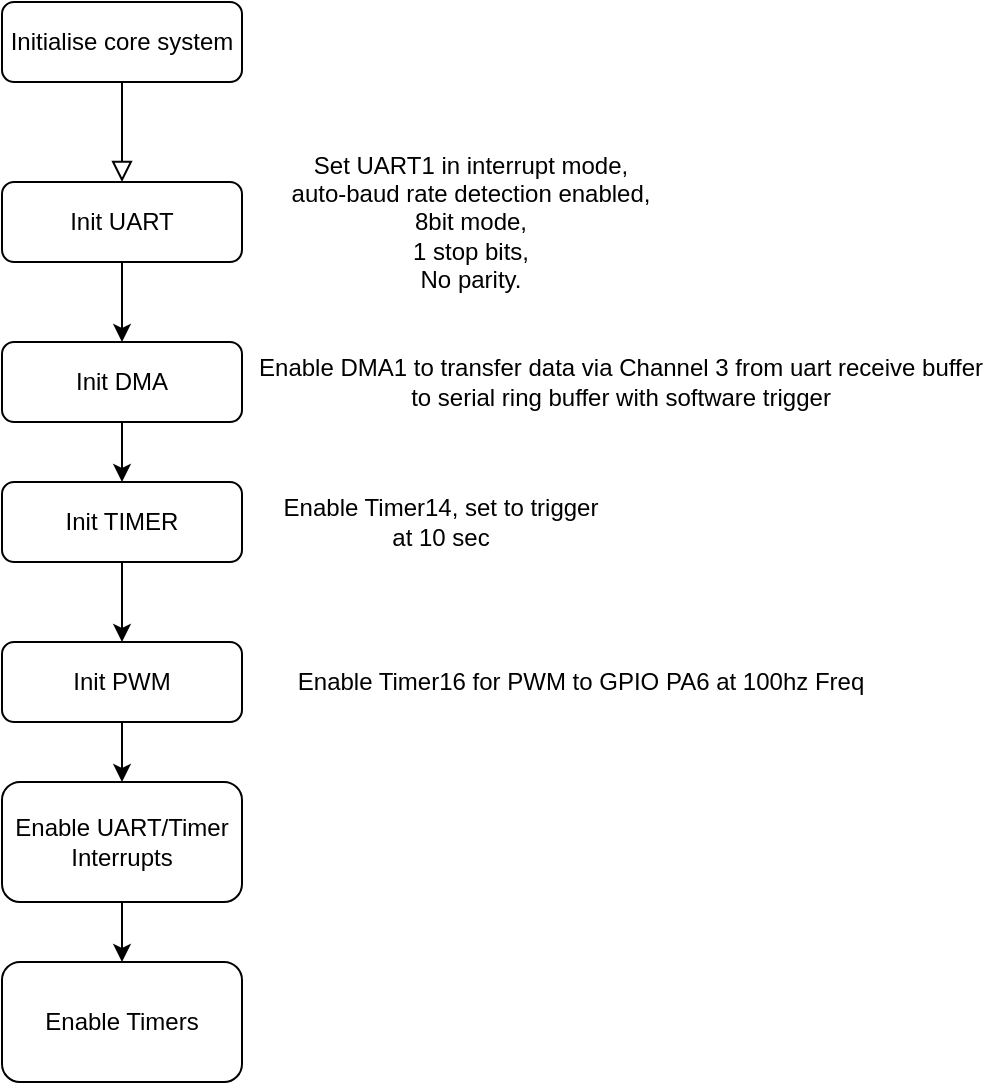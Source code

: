 <mxfile version="14.5.3" type="device" pages="6"><diagram id="C5RBs43oDa-KdzZeNtuy" name="Init"><mxGraphModel dx="782" dy="437" grid="1" gridSize="10" guides="1" tooltips="1" connect="1" arrows="1" fold="1" page="1" pageScale="1" pageWidth="827" pageHeight="1169" math="0" shadow="0"><root><mxCell id="WIyWlLk6GJQsqaUBKTNV-0"/><mxCell id="WIyWlLk6GJQsqaUBKTNV-1" parent="WIyWlLk6GJQsqaUBKTNV-0"/><mxCell id="WIyWlLk6GJQsqaUBKTNV-2" value="" style="rounded=0;html=1;jettySize=auto;orthogonalLoop=1;fontSize=11;endArrow=block;endFill=0;endSize=8;strokeWidth=1;shadow=0;labelBackgroundColor=none;edgeStyle=orthogonalEdgeStyle;" parent="WIyWlLk6GJQsqaUBKTNV-1" source="WIyWlLk6GJQsqaUBKTNV-3" edge="1"><mxGeometry relative="1" as="geometry"><mxPoint x="220" y="170" as="targetPoint"/></mxGeometry></mxCell><mxCell id="WIyWlLk6GJQsqaUBKTNV-3" value="Initialise core system" style="rounded=1;whiteSpace=wrap;html=1;fontSize=12;glass=0;strokeWidth=1;shadow=0;" parent="WIyWlLk6GJQsqaUBKTNV-1" vertex="1"><mxGeometry x="160" y="80" width="120" height="40" as="geometry"/></mxCell><mxCell id="fNFxK3prlRvdz3gn4YZW-1" value="" style="edgeStyle=orthogonalEdgeStyle;rounded=0;orthogonalLoop=1;jettySize=auto;html=1;" parent="WIyWlLk6GJQsqaUBKTNV-1" source="WIyWlLk6GJQsqaUBKTNV-7" target="WIyWlLk6GJQsqaUBKTNV-12" edge="1"><mxGeometry relative="1" as="geometry"/></mxCell><mxCell id="WIyWlLk6GJQsqaUBKTNV-7" value="Init UART" style="rounded=1;whiteSpace=wrap;html=1;fontSize=12;glass=0;strokeWidth=1;shadow=0;" parent="WIyWlLk6GJQsqaUBKTNV-1" vertex="1"><mxGeometry x="160" y="170" width="120" height="40" as="geometry"/></mxCell><mxCell id="fNFxK3prlRvdz3gn4YZW-9" value="" style="edgeStyle=orthogonalEdgeStyle;rounded=0;orthogonalLoop=1;jettySize=auto;html=1;" parent="WIyWlLk6GJQsqaUBKTNV-1" source="WIyWlLk6GJQsqaUBKTNV-11" target="fNFxK3prlRvdz3gn4YZW-8" edge="1"><mxGeometry relative="1" as="geometry"/></mxCell><mxCell id="WIyWlLk6GJQsqaUBKTNV-11" value="Init PWM" style="rounded=1;whiteSpace=wrap;html=1;fontSize=12;glass=0;strokeWidth=1;shadow=0;" parent="WIyWlLk6GJQsqaUBKTNV-1" vertex="1"><mxGeometry x="160" y="400" width="120" height="40" as="geometry"/></mxCell><mxCell id="fNFxK3prlRvdz3gn4YZW-4" value="" style="edgeStyle=orthogonalEdgeStyle;rounded=0;orthogonalLoop=1;jettySize=auto;html=1;" parent="WIyWlLk6GJQsqaUBKTNV-1" source="WIyWlLk6GJQsqaUBKTNV-12" target="fNFxK3prlRvdz3gn4YZW-3" edge="1"><mxGeometry relative="1" as="geometry"/></mxCell><mxCell id="WIyWlLk6GJQsqaUBKTNV-12" value="Init DMA" style="rounded=1;whiteSpace=wrap;html=1;fontSize=12;glass=0;strokeWidth=1;shadow=0;" parent="WIyWlLk6GJQsqaUBKTNV-1" vertex="1"><mxGeometry x="160" y="250" width="120" height="40" as="geometry"/></mxCell><mxCell id="fNFxK3prlRvdz3gn4YZW-0" value="Set UART1 in interrupt mode, &lt;br&gt;auto-baud rate detection enabled,&lt;br&gt;8bit mode,&lt;br&gt;1 stop bits,&lt;br&gt;No parity." style="text;html=1;align=center;verticalAlign=middle;resizable=0;points=[];autosize=1;" parent="WIyWlLk6GJQsqaUBKTNV-1" vertex="1"><mxGeometry x="299" y="150" width="190" height="80" as="geometry"/></mxCell><mxCell id="fNFxK3prlRvdz3gn4YZW-2" value="Enable DMA1 to transfer data via Channel 3 from uart receive buffer&lt;br&gt;to serial ring buffer with software trigger" style="text;html=1;align=center;verticalAlign=middle;resizable=0;points=[];autosize=1;" parent="WIyWlLk6GJQsqaUBKTNV-1" vertex="1"><mxGeometry x="279" y="255" width="380" height="30" as="geometry"/></mxCell><mxCell id="fNFxK3prlRvdz3gn4YZW-6" value="" style="edgeStyle=orthogonalEdgeStyle;rounded=0;orthogonalLoop=1;jettySize=auto;html=1;" parent="WIyWlLk6GJQsqaUBKTNV-1" source="fNFxK3prlRvdz3gn4YZW-3" target="WIyWlLk6GJQsqaUBKTNV-11" edge="1"><mxGeometry relative="1" as="geometry"/></mxCell><mxCell id="fNFxK3prlRvdz3gn4YZW-3" value="Init TIMER" style="rounded=1;whiteSpace=wrap;html=1;fontSize=12;glass=0;strokeWidth=1;shadow=0;" parent="WIyWlLk6GJQsqaUBKTNV-1" vertex="1"><mxGeometry x="160" y="320" width="120" height="40" as="geometry"/></mxCell><mxCell id="fNFxK3prlRvdz3gn4YZW-5" value="Enable Timer14, set to trigger &lt;br&gt;at 10 sec" style="text;html=1;align=center;verticalAlign=middle;resizable=0;points=[];autosize=1;" parent="WIyWlLk6GJQsqaUBKTNV-1" vertex="1"><mxGeometry x="294" y="325" width="170" height="30" as="geometry"/></mxCell><mxCell id="fNFxK3prlRvdz3gn4YZW-7" value="Enable Timer16 for PWM to GPIO PA6 at 100hz Freq" style="text;html=1;align=center;verticalAlign=middle;resizable=0;points=[];autosize=1;" parent="WIyWlLk6GJQsqaUBKTNV-1" vertex="1"><mxGeometry x="299" y="410" width="300" height="20" as="geometry"/></mxCell><mxCell id="0LhBLO6fS6d11tV4kmb4-1" value="" style="edgeStyle=orthogonalEdgeStyle;rounded=0;orthogonalLoop=1;jettySize=auto;html=1;" parent="WIyWlLk6GJQsqaUBKTNV-1" source="fNFxK3prlRvdz3gn4YZW-8" target="0LhBLO6fS6d11tV4kmb4-0" edge="1"><mxGeometry relative="1" as="geometry"/></mxCell><mxCell id="fNFxK3prlRvdz3gn4YZW-8" value="Enable UART/Timer Interrupts" style="whiteSpace=wrap;html=1;rounded=1;shadow=0;strokeWidth=1;glass=0;" parent="WIyWlLk6GJQsqaUBKTNV-1" vertex="1"><mxGeometry x="160" y="470" width="120" height="60" as="geometry"/></mxCell><mxCell id="0LhBLO6fS6d11tV4kmb4-0" value="Enable Timers" style="whiteSpace=wrap;html=1;rounded=1;shadow=0;strokeWidth=1;glass=0;" parent="WIyWlLk6GJQsqaUBKTNV-1" vertex="1"><mxGeometry x="160" y="560" width="120" height="60" as="geometry"/></mxCell></root></mxGraphModel></diagram><diagram id="NV0AXyTH2c6atrR2HW_r" name="Main Loop"><mxGraphModel dx="782" dy="437" grid="1" gridSize="10" guides="1" tooltips="1" connect="1" arrows="1" fold="1" page="1" pageScale="1" pageWidth="850" pageHeight="1100" math="0" shadow="0"><root><mxCell id="OW6c3vYPkjtHU0r8Vubb-0"/><mxCell id="OW6c3vYPkjtHU0r8Vubb-1" parent="OW6c3vYPkjtHU0r8Vubb-0"/><mxCell id="i8jqcb4h9BeHrwFSFc7t-2" value="" style="edgeStyle=orthogonalEdgeStyle;rounded=0;orthogonalLoop=1;jettySize=auto;html=1;" parent="OW6c3vYPkjtHU0r8Vubb-1" source="i8jqcb4h9BeHrwFSFc7t-0" edge="1"><mxGeometry relative="1" as="geometry"><mxPoint x="390" y="200" as="targetPoint"/></mxGeometry></mxCell><mxCell id="i8jqcb4h9BeHrwFSFc7t-0" value="Main Loop" style="rounded=1;whiteSpace=wrap;html=1;fontSize=12;glass=0;strokeWidth=1;shadow=0;" parent="OW6c3vYPkjtHU0r8Vubb-1" vertex="1"><mxGeometry x="330" y="80" width="120" height="40" as="geometry"/></mxCell><mxCell id="i8jqcb4h9BeHrwFSFc7t-3" value="My ring buffer has 3 defining variables:&lt;br&gt;num_pending - No. of units of Data still to be processed&lt;br&gt;write_index - Where new data will be added to buffer&lt;br&gt;read_index - Where data will be taken from for operations" style="text;html=1;align=center;verticalAlign=middle;resizable=0;points=[];autosize=1;" parent="OW6c3vYPkjtHU0r8Vubb-1" vertex="1"><mxGeometry x="460" y="10" width="320" height="60" as="geometry"/></mxCell><mxCell id="i8jqcb4h9BeHrwFSFc7t-9" value="No" style="edgeStyle=orthogonalEdgeStyle;rounded=0;orthogonalLoop=1;jettySize=auto;html=1;" parent="OW6c3vYPkjtHU0r8Vubb-1" source="i8jqcb4h9BeHrwFSFc7t-4" edge="1"><mxGeometry x="-0.6" relative="1" as="geometry"><mxPoint x="390" y="350" as="targetPoint"/><mxPoint as="offset"/></mxGeometry></mxCell><mxCell id="i8jqcb4h9BeHrwFSFc7t-4" value="num_pending == 0?" style="rhombus;whiteSpace=wrap;html=1;" parent="OW6c3vYPkjtHU0r8Vubb-1" vertex="1"><mxGeometry x="330" y="155" width="120" height="100" as="geometry"/></mxCell><mxCell id="i8jqcb4h9BeHrwFSFc7t-5" value="Yes" style="edgeStyle=orthogonalEdgeStyle;rounded=0;orthogonalLoop=1;jettySize=auto;html=1;exitX=1;exitY=0.5;exitDx=0;exitDy=0;entryX=0.5;entryY=0;entryDx=0;entryDy=0;" parent="OW6c3vYPkjtHU0r8Vubb-1" source="i8jqcb4h9BeHrwFSFc7t-4" target="i8jqcb4h9BeHrwFSFc7t-4" edge="1"><mxGeometry x="-0.565" relative="1" as="geometry"><mxPoint x="400" y="130" as="sourcePoint"/><mxPoint x="400" y="210" as="targetPoint"/><Array as="points"><mxPoint x="470" y="205"/><mxPoint x="470" y="130"/><mxPoint x="390" y="130"/></Array><mxPoint as="offset"/></mxGeometry></mxCell><mxCell id="5C7aSwYxDwhFgV674oqc-23" value="No" style="edgeStyle=orthogonalEdgeStyle;rounded=0;orthogonalLoop=1;jettySize=auto;html=1;entryX=0.5;entryY=0;entryDx=0;entryDy=0;" parent="OW6c3vYPkjtHU0r8Vubb-1" source="i8jqcb4h9BeHrwFSFc7t-11" target="5C7aSwYxDwhFgV674oqc-35" edge="1"><mxGeometry relative="1" as="geometry"><mxPoint x="610" y="400" as="targetPoint"/></mxGeometry></mxCell><mxCell id="5C7aSwYxDwhFgV674oqc-30" value="yes" style="edgeStyle=orthogonalEdgeStyle;rounded=0;orthogonalLoop=1;jettySize=auto;html=1;" parent="OW6c3vYPkjtHU0r8Vubb-1" source="i8jqcb4h9BeHrwFSFc7t-11" target="5C7aSwYxDwhFgV674oqc-29" edge="1"><mxGeometry relative="1" as="geometry"/></mxCell><mxCell id="i8jqcb4h9BeHrwFSFc7t-11" value="Timers enabled?" style="rhombus;whiteSpace=wrap;html=1;" parent="OW6c3vYPkjtHU0r8Vubb-1" vertex="1"><mxGeometry x="330" y="290" width="120" height="100" as="geometry"/></mxCell><mxCell id="5C7aSwYxDwhFgV674oqc-41" value="" style="edgeStyle=orthogonalEdgeStyle;rounded=0;orthogonalLoop=1;jettySize=auto;html=1;" parent="OW6c3vYPkjtHU0r8Vubb-1" source="i8jqcb4h9BeHrwFSFc7t-14" target="5C7aSwYxDwhFgV674oqc-40" edge="1"><mxGeometry relative="1" as="geometry"/></mxCell><mxCell id="i8jqcb4h9BeHrwFSFc7t-14" value="update buffer indexes" style="rounded=1;whiteSpace=wrap;html=1;fontSize=12;glass=0;strokeWidth=1;shadow=0;" parent="OW6c3vYPkjtHU0r8Vubb-1" vertex="1"><mxGeometry x="330" y="560" width="120" height="50" as="geometry"/></mxCell><mxCell id="i8jqcb4h9BeHrwFSFc7t-19" value="" style="edgeStyle=orthogonalEdgeStyle;rounded=0;orthogonalLoop=1;jettySize=auto;html=1;" parent="OW6c3vYPkjtHU0r8Vubb-1" source="i8jqcb4h9BeHrwFSFc7t-16" target="i8jqcb4h9BeHrwFSFc7t-18" edge="1"><mxGeometry relative="1" as="geometry"/></mxCell><mxCell id="i8jqcb4h9BeHrwFSFc7t-16" value="Read buffer slot for instruction, check for multiples of 4 and 7" style="rounded=1;whiteSpace=wrap;html=1;fontSize=12;glass=0;strokeWidth=1;shadow=0;" parent="OW6c3vYPkjtHU0r8Vubb-1" vertex="1"><mxGeometry x="330" y="770" width="120" height="50" as="geometry"/></mxCell><mxCell id="ux0tK_L47NXtyx1Olcjk-3" value="" style="edgeStyle=orthogonalEdgeStyle;rounded=0;orthogonalLoop=1;jettySize=auto;html=1;entryX=0.5;entryY=0;entryDx=0;entryDy=0;" parent="OW6c3vYPkjtHU0r8Vubb-1" source="i8jqcb4h9BeHrwFSFc7t-18" target="5KX5aZBlRHsEQAm0Lp49-0" edge="1"><mxGeometry relative="1" as="geometry"><mxPoint x="390" y="1020.0" as="targetPoint"/></mxGeometry></mxCell><mxCell id="i8jqcb4h9BeHrwFSFc7t-18" value="Prepare response msg, encode crc and transmit" style="rounded=1;whiteSpace=wrap;html=1;fontSize=12;glass=0;strokeWidth=1;shadow=0;" parent="OW6c3vYPkjtHU0r8Vubb-1" vertex="1"><mxGeometry x="330" y="860" width="120" height="50" as="geometry"/></mxCell><mxCell id="i8jqcb4h9BeHrwFSFc7t-23" value="" style="edgeStyle=orthogonalEdgeStyle;rounded=0;orthogonalLoop=1;jettySize=auto;html=1;entryX=0.5;entryY=0;entryDx=0;entryDy=0;" parent="OW6c3vYPkjtHU0r8Vubb-1" source="i8jqcb4h9BeHrwFSFc7t-20" target="3ISVhR9QRTK5-gs7HTj9-0" edge="1"><mxGeometry relative="1" as="geometry"/></mxCell><mxCell id="i8jqcb4h9BeHrwFSFc7t-20" value="Timer interrupt occurred at 10 sec" style="rounded=1;whiteSpace=wrap;html=1;fontSize=12;glass=0;strokeWidth=1;shadow=0;" parent="OW6c3vYPkjtHU0r8Vubb-1" vertex="1"><mxGeometry x="30" y="100" width="120" height="50" as="geometry"/></mxCell><mxCell id="3ISVhR9QRTK5-gs7HTj9-1" value="" style="edgeStyle=orthogonalEdgeStyle;rounded=0;orthogonalLoop=1;jettySize=auto;html=1;entryX=0.5;entryY=0;entryDx=0;entryDy=0;" parent="OW6c3vYPkjtHU0r8Vubb-1" source="3ISVhR9QRTK5-gs7HTj9-0" target="ux0tK_L47NXtyx1Olcjk-0" edge="1"><mxGeometry relative="1" as="geometry"><mxPoint x="90" y="300" as="targetPoint"/></mxGeometry></mxCell><mxCell id="3ISVhR9QRTK5-gs7HTj9-0" value="TIMER Capture Complete Callback" style="rounded=1;whiteSpace=wrap;html=1;fontSize=12;glass=0;strokeWidth=1;shadow=0;" parent="OW6c3vYPkjtHU0r8Vubb-1" vertex="1"><mxGeometry x="30" y="180" width="120" height="50" as="geometry"/></mxCell><mxCell id="g0xxBcwMXLqfYmfP16op-0" value="" style="edgeStyle=orthogonalEdgeStyle;rounded=0;orthogonalLoop=1;jettySize=auto;html=1;" edge="1" parent="OW6c3vYPkjtHU0r8Vubb-1" source="ux0tK_L47NXtyx1Olcjk-0" target="5C7aSwYxDwhFgV674oqc-6"><mxGeometry relative="1" as="geometry"/></mxCell><mxCell id="ux0tK_L47NXtyx1Olcjk-0" value="set operation_complete flag" style="rounded=1;whiteSpace=wrap;html=1;fontSize=12;glass=0;strokeWidth=1;shadow=0;" parent="OW6c3vYPkjtHU0r8Vubb-1" vertex="1"><mxGeometry x="30" y="315" width="120" height="50" as="geometry"/></mxCell><mxCell id="R8rM-HdjWMqk8aGuz4MR-20" value="" style="edgeStyle=orthogonalEdgeStyle;rounded=0;orthogonalLoop=1;jettySize=auto;html=1;exitX=0.5;exitY=1;exitDx=0;exitDy=0;entryX=0;entryY=0.5;entryDx=0;entryDy=0;" parent="OW6c3vYPkjtHU0r8Vubb-1" source="5KX5aZBlRHsEQAm0Lp49-1" target="i8jqcb4h9BeHrwFSFc7t-0" edge="1"><mxGeometry relative="1" as="geometry"><mxPoint x="660" y="1965" as="sourcePoint"/><mxPoint x="300" y="1710" as="targetPoint"/><Array as="points"><mxPoint x="390" y="1080"/><mxPoint x="300" y="1080"/><mxPoint x="300" y="100"/></Array></mxGeometry></mxCell><mxCell id="5C7aSwYxDwhFgV674oqc-4" style="edgeStyle=orthogonalEdgeStyle;rounded=0;orthogonalLoop=1;jettySize=auto;html=1;exitX=0.5;exitY=1;exitDx=0;exitDy=0;" parent="OW6c3vYPkjtHU0r8Vubb-1" source="ux0tK_L47NXtyx1Olcjk-0" target="ux0tK_L47NXtyx1Olcjk-0" edge="1"><mxGeometry relative="1" as="geometry"/></mxCell><mxCell id="5C7aSwYxDwhFgV674oqc-6" value="return" style="rounded=1;whiteSpace=wrap;html=1;fontSize=12;glass=0;strokeWidth=1;shadow=0;" parent="OW6c3vYPkjtHU0r8Vubb-1" vertex="1"><mxGeometry x="30" y="430" width="120" height="50" as="geometry"/></mxCell><mxCell id="5C7aSwYxDwhFgV674oqc-25" value="" style="edgeStyle=orthogonalEdgeStyle;rounded=0;orthogonalLoop=1;jettySize=auto;html=1;" parent="OW6c3vYPkjtHU0r8Vubb-1" source="5C7aSwYxDwhFgV674oqc-22" target="5C7aSwYxDwhFgV674oqc-24" edge="1"><mxGeometry relative="1" as="geometry"/></mxCell><mxCell id="5C7aSwYxDwhFgV674oqc-22" value="Load next unit of data into PWM Duty cycle Register" style="rounded=1;whiteSpace=wrap;html=1;fontSize=12;glass=0;strokeWidth=1;shadow=0;" parent="OW6c3vYPkjtHU0r8Vubb-1" vertex="1"><mxGeometry x="570" y="570" width="120" height="50" as="geometry"/></mxCell><mxCell id="5C7aSwYxDwhFgV674oqc-27" value="" style="edgeStyle=orthogonalEdgeStyle;rounded=0;orthogonalLoop=1;jettySize=auto;html=1;" parent="OW6c3vYPkjtHU0r8Vubb-1" source="5C7aSwYxDwhFgV674oqc-24" target="5C7aSwYxDwhFgV674oqc-26" edge="1"><mxGeometry relative="1" as="geometry"/></mxCell><mxCell id="5C7aSwYxDwhFgV674oqc-24" value="Enable timers" style="rounded=1;whiteSpace=wrap;html=1;fontSize=12;glass=0;strokeWidth=1;shadow=0;" parent="OW6c3vYPkjtHU0r8Vubb-1" vertex="1"><mxGeometry x="570" y="660" width="120" height="50" as="geometry"/></mxCell><mxCell id="5C7aSwYxDwhFgV674oqc-26" value="clear operation_complete flag" style="rounded=1;whiteSpace=wrap;html=1;fontSize=12;glass=0;strokeWidth=1;shadow=0;" parent="OW6c3vYPkjtHU0r8Vubb-1" vertex="1"><mxGeometry x="570" y="740" width="120" height="50" as="geometry"/></mxCell><mxCell id="5C7aSwYxDwhFgV674oqc-28" value="" style="edgeStyle=orthogonalEdgeStyle;rounded=0;orthogonalLoop=1;jettySize=auto;html=1;exitX=1;exitY=0.5;exitDx=0;exitDy=0;entryX=1;entryY=0.5;entryDx=0;entryDy=0;" parent="OW6c3vYPkjtHU0r8Vubb-1" source="5C7aSwYxDwhFgV674oqc-26" target="i8jqcb4h9BeHrwFSFc7t-0" edge="1"><mxGeometry relative="1" as="geometry"><mxPoint x="630" y="565" as="sourcePoint"/><mxPoint x="630" y="645" as="targetPoint"/></mxGeometry></mxCell><mxCell id="5C7aSwYxDwhFgV674oqc-33" value="yes" style="edgeStyle=orthogonalEdgeStyle;rounded=0;orthogonalLoop=1;jettySize=auto;html=1;entryX=0.5;entryY=0;entryDx=0;entryDy=0;" parent="OW6c3vYPkjtHU0r8Vubb-1" source="5C7aSwYxDwhFgV674oqc-29" target="i8jqcb4h9BeHrwFSFc7t-14" edge="1"><mxGeometry relative="1" as="geometry"/></mxCell><mxCell id="5C7aSwYxDwhFgV674oqc-29" value="operation_complete flag = 1?" style="rhombus;whiteSpace=wrap;html=1;" parent="OW6c3vYPkjtHU0r8Vubb-1" vertex="1"><mxGeometry x="330" y="420" width="120" height="100" as="geometry"/></mxCell><mxCell id="5C7aSwYxDwhFgV674oqc-31" value="No" style="edgeStyle=orthogonalEdgeStyle;rounded=0;orthogonalLoop=1;jettySize=auto;html=1;exitX=0;exitY=0.5;exitDx=0;exitDy=0;entryX=0;entryY=0.5;entryDx=0;entryDy=0;" parent="OW6c3vYPkjtHU0r8Vubb-1" source="5C7aSwYxDwhFgV674oqc-29" target="i8jqcb4h9BeHrwFSFc7t-0" edge="1"><mxGeometry x="-0.927" relative="1" as="geometry"><mxPoint x="180" y="375" as="sourcePoint"/><mxPoint x="280" y="170" as="targetPoint"/><Array as="points"><mxPoint x="300" y="470"/><mxPoint x="300" y="100"/></Array><mxPoint as="offset"/></mxGeometry></mxCell><mxCell id="5C7aSwYxDwhFgV674oqc-38" value="" style="edgeStyle=orthogonalEdgeStyle;rounded=0;orthogonalLoop=1;jettySize=auto;html=1;" parent="OW6c3vYPkjtHU0r8Vubb-1" source="5C7aSwYxDwhFgV674oqc-35" target="5C7aSwYxDwhFgV674oqc-37" edge="1"><mxGeometry relative="1" as="geometry"/></mxCell><mxCell id="5C7aSwYxDwhFgV674oqc-35" value="Read buffer slot, check for multiples of 4 and 7" style="rounded=1;whiteSpace=wrap;html=1;fontSize=12;glass=0;strokeWidth=1;shadow=0;" parent="OW6c3vYPkjtHU0r8Vubb-1" vertex="1"><mxGeometry x="570" y="420" width="120" height="50" as="geometry"/></mxCell><mxCell id="5C7aSwYxDwhFgV674oqc-39" value="" style="edgeStyle=orthogonalEdgeStyle;rounded=0;orthogonalLoop=1;jettySize=auto;html=1;" parent="OW6c3vYPkjtHU0r8Vubb-1" source="5C7aSwYxDwhFgV674oqc-37" target="5C7aSwYxDwhFgV674oqc-22" edge="1"><mxGeometry relative="1" as="geometry"/></mxCell><mxCell id="5C7aSwYxDwhFgV674oqc-37" value="Prepare response msg, encode crc and transmit" style="rounded=1;whiteSpace=wrap;html=1;fontSize=12;glass=0;strokeWidth=1;shadow=0;" parent="OW6c3vYPkjtHU0r8Vubb-1" vertex="1"><mxGeometry x="570" y="500" width="120" height="50" as="geometry"/></mxCell><mxCell id="5C7aSwYxDwhFgV674oqc-43" value="yes" style="edgeStyle=orthogonalEdgeStyle;rounded=0;orthogonalLoop=1;jettySize=auto;html=1;entryX=0;entryY=0.5;entryDx=0;entryDy=0;" parent="OW6c3vYPkjtHU0r8Vubb-1" source="5C7aSwYxDwhFgV674oqc-40" target="5C7aSwYxDwhFgV674oqc-42" edge="1"><mxGeometry relative="1" as="geometry"/></mxCell><mxCell id="5C7aSwYxDwhFgV674oqc-46" value="no" style="edgeStyle=orthogonalEdgeStyle;rounded=0;orthogonalLoop=1;jettySize=auto;html=1;entryX=0.5;entryY=0;entryDx=0;entryDy=0;" parent="OW6c3vYPkjtHU0r8Vubb-1" source="5C7aSwYxDwhFgV674oqc-40" target="i8jqcb4h9BeHrwFSFc7t-16" edge="1"><mxGeometry relative="1" as="geometry"><mxPoint x="390" y="840" as="targetPoint"/></mxGeometry></mxCell><mxCell id="5C7aSwYxDwhFgV674oqc-40" value="num_pending == 0?" style="rhombus;whiteSpace=wrap;html=1;" parent="OW6c3vYPkjtHU0r8Vubb-1" vertex="1"><mxGeometry x="330" y="640" width="120" height="100" as="geometry"/></mxCell><mxCell id="5C7aSwYxDwhFgV674oqc-42" value="disable timer/pwm" style="rounded=1;whiteSpace=wrap;html=1;fontSize=12;glass=0;strokeWidth=1;shadow=0;" parent="OW6c3vYPkjtHU0r8Vubb-1" vertex="1"><mxGeometry x="570" y="810" width="120" height="50" as="geometry"/></mxCell><mxCell id="5C7aSwYxDwhFgV674oqc-44" value="" style="edgeStyle=orthogonalEdgeStyle;rounded=0;orthogonalLoop=1;jettySize=auto;html=1;exitX=1;exitY=0.5;exitDx=0;exitDy=0;entryX=1;entryY=0.5;entryDx=0;entryDy=0;" parent="OW6c3vYPkjtHU0r8Vubb-1" source="5C7aSwYxDwhFgV674oqc-42" target="i8jqcb4h9BeHrwFSFc7t-0" edge="1"><mxGeometry relative="1" as="geometry"><mxPoint x="700" y="775.0" as="sourcePoint"/><mxPoint x="460" y="110" as="targetPoint"/></mxGeometry></mxCell><mxCell id="5KX5aZBlRHsEQAm0Lp49-2" value="" style="edgeStyle=orthogonalEdgeStyle;rounded=0;orthogonalLoop=1;jettySize=auto;html=1;" parent="OW6c3vYPkjtHU0r8Vubb-1" source="5KX5aZBlRHsEQAm0Lp49-0" target="5KX5aZBlRHsEQAm0Lp49-1" edge="1"><mxGeometry relative="1" as="geometry"/></mxCell><mxCell id="5KX5aZBlRHsEQAm0Lp49-0" value="Load next unit of data into PWM Duty cycle Register" style="rounded=1;whiteSpace=wrap;html=1;fontSize=12;glass=0;strokeWidth=1;shadow=0;" parent="OW6c3vYPkjtHU0r8Vubb-1" vertex="1"><mxGeometry x="330" y="950" width="120" height="50" as="geometry"/></mxCell><mxCell id="5KX5aZBlRHsEQAm0Lp49-1" value="clear operation_complete flag" style="rounded=1;whiteSpace=wrap;html=1;fontSize=12;glass=0;strokeWidth=1;shadow=0;" parent="OW6c3vYPkjtHU0r8Vubb-1" vertex="1"><mxGeometry x="330" y="1020" width="120" height="50" as="geometry"/></mxCell></root></mxGraphModel></diagram><diagram id="z5GOvxE9oxGWejy6FZar" name="Serial_Receive"><mxGraphModel dx="782" dy="437" grid="1" gridSize="10" guides="1" tooltips="1" connect="1" arrows="1" fold="1" page="1" pageScale="1" pageWidth="850" pageHeight="1100" math="0" shadow="0"><root><mxCell id="PoPbTyny5GnzeyN9H5pb-0"/><mxCell id="PoPbTyny5GnzeyN9H5pb-1" parent="PoPbTyny5GnzeyN9H5pb-0"/><mxCell id="bvYtP8YUcMzV3thyIsc1-5" value="" style="edgeStyle=orthogonalEdgeStyle;rounded=0;orthogonalLoop=1;jettySize=auto;html=1;" parent="PoPbTyny5GnzeyN9H5pb-1" source="bvYtP8YUcMzV3thyIsc1-0" target="bvYtP8YUcMzV3thyIsc1-4" edge="1"><mxGeometry relative="1" as="geometry"/></mxCell><mxCell id="bvYtP8YUcMzV3thyIsc1-0" value="UART Receive Interrupt Triggered" style="rounded=1;whiteSpace=wrap;html=1;fontSize=12;glass=0;strokeWidth=1;shadow=0;" parent="PoPbTyny5GnzeyN9H5pb-1" vertex="1"><mxGeometry x="300" y="40" width="120" height="40" as="geometry"/></mxCell><mxCell id="bvYtP8YUcMzV3thyIsc1-1" value="Data arrives on bus" style="text;html=1;align=center;verticalAlign=middle;resizable=0;points=[];autosize=1;" parent="PoPbTyny5GnzeyN9H5pb-1" vertex="1"><mxGeometry x="450" y="50" width="120" height="20" as="geometry"/></mxCell><mxCell id="bvYtP8YUcMzV3thyIsc1-17" value="" style="edgeStyle=orthogonalEdgeStyle;rounded=0;orthogonalLoop=1;jettySize=auto;html=1;" parent="PoPbTyny5GnzeyN9H5pb-1" source="bvYtP8YUcMzV3thyIsc1-2" target="bvYtP8YUcMzV3thyIsc1-16" edge="1"><mxGeometry relative="1" as="geometry"/></mxCell><mxCell id="bvYtP8YUcMzV3thyIsc1-2" value="UART Receive Success Callback&amp;nbsp;" style="rounded=1;whiteSpace=wrap;html=1;fontSize=12;glass=0;strokeWidth=1;shadow=0;" parent="PoPbTyny5GnzeyN9H5pb-1" vertex="1"><mxGeometry x="300" y="210" width="120" height="40" as="geometry"/></mxCell><mxCell id="bvYtP8YUcMzV3thyIsc1-6" value="Yes" style="edgeStyle=orthogonalEdgeStyle;rounded=0;orthogonalLoop=1;jettySize=auto;html=1;" parent="PoPbTyny5GnzeyN9H5pb-1" source="bvYtP8YUcMzV3thyIsc1-4" target="bvYtP8YUcMzV3thyIsc1-2" edge="1"><mxGeometry relative="1" as="geometry"/></mxCell><mxCell id="bvYtP8YUcMzV3thyIsc1-11" value="No" style="edgeStyle=orthogonalEdgeStyle;rounded=0;orthogonalLoop=1;jettySize=auto;html=1;" parent="PoPbTyny5GnzeyN9H5pb-1" source="bvYtP8YUcMzV3thyIsc1-4" target="bvYtP8YUcMzV3thyIsc1-10" edge="1"><mxGeometry relative="1" as="geometry"/></mxCell><mxCell id="bvYtP8YUcMzV3thyIsc1-4" value="Receive success?" style="rhombus;whiteSpace=wrap;html=1;" parent="PoPbTyny5GnzeyN9H5pb-1" vertex="1"><mxGeometry x="320" y="100" width="80" height="80" as="geometry"/></mxCell><mxCell id="bvYtP8YUcMzV3thyIsc1-13" value="" style="edgeStyle=orthogonalEdgeStyle;rounded=0;orthogonalLoop=1;jettySize=auto;html=1;exitX=1;exitY=0.5;exitDx=0;exitDy=0;entryX=0.5;entryY=0;entryDx=0;entryDy=0;" parent="PoPbTyny5GnzeyN9H5pb-1" source="iotlVxkOs-c-WnsxJHn3-2" target="bvYtP8YUcMzV3thyIsc1-14" edge="1"><mxGeometry relative="1" as="geometry"><mxPoint x="760" y="680" as="targetPoint"/></mxGeometry></mxCell><mxCell id="iotlVxkOs-c-WnsxJHn3-3" value="" style="edgeStyle=orthogonalEdgeStyle;rounded=0;orthogonalLoop=1;jettySize=auto;html=1;" parent="PoPbTyny5GnzeyN9H5pb-1" source="bvYtP8YUcMzV3thyIsc1-10" target="iotlVxkOs-c-WnsxJHn3-2" edge="1"><mxGeometry relative="1" as="geometry"/></mxCell><mxCell id="bvYtP8YUcMzV3thyIsc1-10" value="UART Receive Failure Callback" style="rounded=1;whiteSpace=wrap;html=1;fontSize=12;glass=0;strokeWidth=1;shadow=0;" parent="PoPbTyny5GnzeyN9H5pb-1" vertex="1"><mxGeometry x="430" y="120" width="120" height="40" as="geometry"/></mxCell><mxCell id="bvYtP8YUcMzV3thyIsc1-14" value="Return 0" style="rounded=1;whiteSpace=wrap;html=1;fontSize=12;glass=0;strokeWidth=1;shadow=0;" parent="PoPbTyny5GnzeyN9H5pb-1" vertex="1"><mxGeometry x="700" y="770" width="120" height="40" as="geometry"/></mxCell><mxCell id="bvYtP8YUcMzV3thyIsc1-19" value="" style="edgeStyle=orthogonalEdgeStyle;rounded=0;orthogonalLoop=1;jettySize=auto;html=1;" parent="PoPbTyny5GnzeyN9H5pb-1" source="bvYtP8YUcMzV3thyIsc1-16" target="bvYtP8YUcMzV3thyIsc1-18" edge="1"><mxGeometry relative="1" as="geometry"/></mxCell><mxCell id="bvYtP8YUcMzV3thyIsc1-16" value="Perform CRC" style="rounded=1;whiteSpace=wrap;html=1;fontSize=12;glass=0;strokeWidth=1;shadow=0;" parent="PoPbTyny5GnzeyN9H5pb-1" vertex="1"><mxGeometry x="300" y="280" width="120" height="40" as="geometry"/></mxCell><mxCell id="bvYtP8YUcMzV3thyIsc1-21" value="No" style="edgeStyle=orthogonalEdgeStyle;rounded=0;orthogonalLoop=1;jettySize=auto;html=1;" parent="PoPbTyny5GnzeyN9H5pb-1" source="bvYtP8YUcMzV3thyIsc1-18" edge="1"><mxGeometry relative="1" as="geometry"><mxPoint x="460" y="390" as="targetPoint"/></mxGeometry></mxCell><mxCell id="bvYtP8YUcMzV3thyIsc1-29" value="Yes" style="edgeStyle=orthogonalEdgeStyle;rounded=0;orthogonalLoop=1;jettySize=auto;html=1;entryX=0.5;entryY=0;entryDx=0;entryDy=0;" parent="PoPbTyny5GnzeyN9H5pb-1" source="bvYtP8YUcMzV3thyIsc1-18" target="bvYtP8YUcMzV3thyIsc1-30" edge="1"><mxGeometry relative="1" as="geometry"><mxPoint x="360" y="460" as="targetPoint"/></mxGeometry></mxCell><mxCell id="bvYtP8YUcMzV3thyIsc1-18" value="CRC valid?" style="rhombus;whiteSpace=wrap;html=1;" parent="PoPbTyny5GnzeyN9H5pb-1" vertex="1"><mxGeometry x="320" y="350" width="80" height="80" as="geometry"/></mxCell><mxCell id="bvYtP8YUcMzV3thyIsc1-24" value="" style="edgeStyle=orthogonalEdgeStyle;rounded=0;orthogonalLoop=1;jettySize=auto;html=1;entryX=0.5;entryY=0;entryDx=0;entryDy=0;" parent="PoPbTyny5GnzeyN9H5pb-1" target="bvYtP8YUcMzV3thyIsc1-14" edge="1"><mxGeometry relative="1" as="geometry"><mxPoint x="580" y="390" as="sourcePoint"/><mxPoint x="760" y="680" as="targetPoint"/><Array as="points"><mxPoint x="760" y="390"/></Array></mxGeometry></mxCell><mxCell id="bvYtP8YUcMzV3thyIsc1-27" value="Serial Transmit NACK" style="rounded=1;whiteSpace=wrap;html=1;fontSize=12;glass=0;strokeWidth=1;shadow=0;" parent="PoPbTyny5GnzeyN9H5pb-1" vertex="1"><mxGeometry x="460" y="370" width="120" height="40" as="geometry"/></mxCell><mxCell id="bvYtP8YUcMzV3thyIsc1-35" value="" style="edgeStyle=orthogonalEdgeStyle;rounded=0;orthogonalLoop=1;jettySize=auto;html=1;" parent="PoPbTyny5GnzeyN9H5pb-1" source="bvYtP8YUcMzV3thyIsc1-30" target="bvYtP8YUcMzV3thyIsc1-34" edge="1"><mxGeometry relative="1" as="geometry"/></mxCell><mxCell id="bvYtP8YUcMzV3thyIsc1-30" value="DMA Transfer to Ring Buffer" style="rounded=1;whiteSpace=wrap;html=1;fontSize=12;glass=0;strokeWidth=1;shadow=0;" parent="PoPbTyny5GnzeyN9H5pb-1" vertex="1"><mxGeometry x="300" y="470" width="120" height="40" as="geometry"/></mxCell><mxCell id="bvYtP8YUcMzV3thyIsc1-36" value="Yes" style="edgeStyle=orthogonalEdgeStyle;rounded=0;orthogonalLoop=1;jettySize=auto;html=1;entryX=0.5;entryY=0;entryDx=0;entryDy=0;" parent="PoPbTyny5GnzeyN9H5pb-1" source="bvYtP8YUcMzV3thyIsc1-34" target="bvYtP8YUcMzV3thyIsc1-40" edge="1"><mxGeometry relative="1" as="geometry"><mxPoint x="360" y="660" as="targetPoint"/></mxGeometry></mxCell><mxCell id="bvYtP8YUcMzV3thyIsc1-38" value="No" style="edgeStyle=orthogonalEdgeStyle;rounded=0;orthogonalLoop=1;jettySize=auto;html=1;" parent="PoPbTyny5GnzeyN9H5pb-1" source="bvYtP8YUcMzV3thyIsc1-34" target="bvYtP8YUcMzV3thyIsc1-37" edge="1"><mxGeometry relative="1" as="geometry"/></mxCell><mxCell id="bvYtP8YUcMzV3thyIsc1-34" value="DMA Transfer success?" style="rhombus;whiteSpace=wrap;html=1;" parent="PoPbTyny5GnzeyN9H5pb-1" vertex="1"><mxGeometry x="320" y="540" width="80" height="80" as="geometry"/></mxCell><mxCell id="bvYtP8YUcMzV3thyIsc1-42" value="" style="edgeStyle=orthogonalEdgeStyle;rounded=0;orthogonalLoop=1;jettySize=auto;html=1;entryX=0;entryY=0.5;entryDx=0;entryDy=0;" parent="PoPbTyny5GnzeyN9H5pb-1" source="bvYtP8YUcMzV3thyIsc1-37" target="bvYtP8YUcMzV3thyIsc1-41" edge="1"><mxGeometry relative="1" as="geometry"><mxPoint x="590" y="580.0" as="targetPoint"/></mxGeometry></mxCell><mxCell id="bvYtP8YUcMzV3thyIsc1-37" value="DMA Transfer Failure Callback" style="rounded=1;whiteSpace=wrap;html=1;fontSize=12;glass=0;strokeWidth=1;shadow=0;" parent="PoPbTyny5GnzeyN9H5pb-1" vertex="1"><mxGeometry x="440" y="560" width="120" height="40" as="geometry"/></mxCell><mxCell id="iotlVxkOs-c-WnsxJHn3-1" value="" style="edgeStyle=orthogonalEdgeStyle;rounded=0;orthogonalLoop=1;jettySize=auto;html=1;" parent="PoPbTyny5GnzeyN9H5pb-1" source="bvYtP8YUcMzV3thyIsc1-40" target="iotlVxkOs-c-WnsxJHn3-0" edge="1"><mxGeometry relative="1" as="geometry"/></mxCell><mxCell id="bvYtP8YUcMzV3thyIsc1-40" value="Serial Transmit ACK" style="rounded=1;whiteSpace=wrap;html=1;fontSize=12;glass=0;strokeWidth=1;shadow=0;" parent="PoPbTyny5GnzeyN9H5pb-1" vertex="1"><mxGeometry x="300" y="680" width="120" height="40" as="geometry"/></mxCell><mxCell id="bvYtP8YUcMzV3thyIsc1-41" value="Serial Transmit NACK" style="rounded=1;whiteSpace=wrap;html=1;fontSize=12;glass=0;strokeWidth=1;shadow=0;" parent="PoPbTyny5GnzeyN9H5pb-1" vertex="1"><mxGeometry x="600" y="560" width="120" height="40" as="geometry"/></mxCell><mxCell id="bvYtP8YUcMzV3thyIsc1-43" value="" style="edgeStyle=orthogonalEdgeStyle;rounded=0;orthogonalLoop=1;jettySize=auto;html=1;exitX=1;exitY=0.5;exitDx=0;exitDy=0;entryX=0.5;entryY=0;entryDx=0;entryDy=0;" parent="PoPbTyny5GnzeyN9H5pb-1" source="bvYtP8YUcMzV3thyIsc1-41" target="bvYtP8YUcMzV3thyIsc1-14" edge="1"><mxGeometry relative="1" as="geometry"><mxPoint x="570" y="650.0" as="sourcePoint"/><mxPoint x="760" y="680" as="targetPoint"/><Array as="points"><mxPoint x="760" y="580"/></Array></mxGeometry></mxCell><mxCell id="iotlVxkOs-c-WnsxJHn3-5" value="" style="edgeStyle=orthogonalEdgeStyle;rounded=0;orthogonalLoop=1;jettySize=auto;html=1;" parent="PoPbTyny5GnzeyN9H5pb-1" source="iotlVxkOs-c-WnsxJHn3-0" target="iotlVxkOs-c-WnsxJHn3-4" edge="1"><mxGeometry relative="1" as="geometry"/></mxCell><mxCell id="iotlVxkOs-c-WnsxJHn3-0" value="Enable uart receive via interrupt again" style="rounded=1;whiteSpace=wrap;html=1;fontSize=12;glass=0;strokeWidth=1;shadow=0;" parent="PoPbTyny5GnzeyN9H5pb-1" vertex="1"><mxGeometry x="300" y="760" width="120" height="40" as="geometry"/></mxCell><mxCell id="iotlVxkOs-c-WnsxJHn3-2" value="Serial Transmit NACK" style="rounded=1;whiteSpace=wrap;html=1;fontSize=12;glass=0;strokeWidth=1;shadow=0;" parent="PoPbTyny5GnzeyN9H5pb-1" vertex="1"><mxGeometry x="590" y="120" width="120" height="40" as="geometry"/></mxCell><mxCell id="iotlVxkOs-c-WnsxJHn3-4" value="Return 1" style="rounded=1;whiteSpace=wrap;html=1;fontSize=12;glass=0;strokeWidth=1;shadow=0;" parent="PoPbTyny5GnzeyN9H5pb-1" vertex="1"><mxGeometry x="300" y="830" width="120" height="40" as="geometry"/></mxCell></root></mxGraphModel></diagram><diagram id="GUr6dwOEPhW8u9NHdGeW" name="Multiple_4_7_check"><mxGraphModel dx="782" dy="-663" grid="1" gridSize="10" guides="1" tooltips="1" connect="1" arrows="1" fold="1" page="1" pageScale="1" pageWidth="850" pageHeight="1100" math="0" shadow="0"><root><mxCell id="t-WWla0JL3dCVlt2ncEh-0"/><mxCell id="t-WWla0JL3dCVlt2ncEh-1" parent="t-WWla0JL3dCVlt2ncEh-0"/><mxCell id="OHq1oN9l3mqP7b9sMziZ-0" value="" style="edgeStyle=orthogonalEdgeStyle;rounded=0;orthogonalLoop=1;jettySize=auto;html=1;" parent="t-WWla0JL3dCVlt2ncEh-1" source="OHq1oN9l3mqP7b9sMziZ-1" target="OHq1oN9l3mqP7b9sMziZ-3" edge="1"><mxGeometry relative="1" as="geometry"/></mxCell><mxCell id="OHq1oN9l3mqP7b9sMziZ-1" value="Check if Data is multiple of 4. Set valid_multiple accrodingly" style="rounded=1;whiteSpace=wrap;html=1;fontSize=12;glass=0;strokeWidth=1;shadow=0;" parent="t-WWla0JL3dCVlt2ncEh-1" vertex="1"><mxGeometry x="260" y="1180" width="130" height="60" as="geometry"/></mxCell><mxCell id="OHq1oN9l3mqP7b9sMziZ-2" value="" style="edgeStyle=orthogonalEdgeStyle;rounded=0;orthogonalLoop=1;jettySize=auto;html=1;" parent="t-WWla0JL3dCVlt2ncEh-1" source="OHq1oN9l3mqP7b9sMziZ-3" target="OHq1oN9l3mqP7b9sMziZ-5" edge="1"><mxGeometry relative="1" as="geometry"/></mxCell><mxCell id="OHq1oN9l3mqP7b9sMziZ-3" value="Check if Data is multiple of 7. Set valid_multiple accordingly" style="rounded=1;whiteSpace=wrap;html=1;fontSize=12;glass=0;strokeWidth=1;shadow=0;" parent="t-WWla0JL3dCVlt2ncEh-1" vertex="1"><mxGeometry x="260" y="1260" width="130" height="70" as="geometry"/></mxCell><mxCell id="OHq1oN9l3mqP7b9sMziZ-4" value="" style="edgeStyle=orthogonalEdgeStyle;rounded=0;orthogonalLoop=1;jettySize=auto;html=1;" parent="t-WWla0JL3dCVlt2ncEh-1" source="OHq1oN9l3mqP7b9sMziZ-5" target="OHq1oN9l3mqP7b9sMziZ-10" edge="1"><mxGeometry relative="1" as="geometry"/></mxCell><mxCell id="OHq1oN9l3mqP7b9sMziZ-5" value="switch case: valid_multiple == ?" style="rounded=1;whiteSpace=wrap;html=1;fontSize=12;glass=0;strokeWidth=1;shadow=0;" parent="t-WWla0JL3dCVlt2ncEh-1" vertex="1"><mxGeometry x="265" y="1350" width="120" height="50" as="geometry"/></mxCell><mxCell id="OHq1oN9l3mqP7b9sMziZ-6" value="valid_multiple reserves 0th bit for multiple of 4.&lt;br&gt;set if multiple of 4 is found, else cleared" style="text;html=1;align=center;verticalAlign=middle;resizable=0;points=[];autosize=1;" parent="t-WWla0JL3dCVlt2ncEh-1" vertex="1"><mxGeometry x="415" y="1185" width="260" height="30" as="geometry"/></mxCell><mxCell id="OHq1oN9l3mqP7b9sMziZ-7" value="valid_multiple reserves 1st bit for multiple of 7.&lt;br&gt;set if multiple of 7 is found, else cleared" style="text;html=1;align=center;verticalAlign=middle;resizable=0;points=[];autosize=1;" parent="t-WWla0JL3dCVlt2ncEh-1" vertex="1"><mxGeometry x="415" y="1280" width="260" height="30" as="geometry"/></mxCell><mxCell id="OHq1oN9l3mqP7b9sMziZ-8" value="No" style="edgeStyle=orthogonalEdgeStyle;rounded=0;orthogonalLoop=1;jettySize=auto;html=1;" parent="t-WWla0JL3dCVlt2ncEh-1" source="OHq1oN9l3mqP7b9sMziZ-10" target="OHq1oN9l3mqP7b9sMziZ-15" edge="1"><mxGeometry relative="1" as="geometry"/></mxCell><mxCell id="OHq1oN9l3mqP7b9sMziZ-9" value="Yes" style="edgeStyle=orthogonalEdgeStyle;rounded=0;orthogonalLoop=1;jettySize=auto;html=1;" parent="t-WWla0JL3dCVlt2ncEh-1" source="OHq1oN9l3mqP7b9sMziZ-10" target="OHq1oN9l3mqP7b9sMziZ-12" edge="1"><mxGeometry relative="1" as="geometry"/></mxCell><mxCell id="OHq1oN9l3mqP7b9sMziZ-10" value="Case 0b01" style="rhombus;whiteSpace=wrap;html=1;" parent="t-WWla0JL3dCVlt2ncEh-1" vertex="1"><mxGeometry x="265" y="1430" width="120" height="100" as="geometry"/></mxCell><mxCell id="OHq1oN9l3mqP7b9sMziZ-11" value="" style="edgeStyle=orthogonalEdgeStyle;rounded=0;orthogonalLoop=1;jettySize=auto;html=1;" parent="t-WWla0JL3dCVlt2ncEh-1" source="OHq1oN9l3mqP7b9sMziZ-12" edge="1"><mxGeometry relative="1" as="geometry"><mxPoint x="655" y="1940" as="targetPoint"/></mxGeometry></mxCell><mxCell id="OHq1oN9l3mqP7b9sMziZ-12" value="transmit_buffer[] = &quot;CPDM&quot;" style="rounded=1;whiteSpace=wrap;html=1;fontSize=12;glass=0;strokeWidth=1;shadow=0;" parent="t-WWla0JL3dCVlt2ncEh-1" vertex="1"><mxGeometry x="435" y="1455" width="120" height="50" as="geometry"/></mxCell><mxCell id="OHq1oN9l3mqP7b9sMziZ-13" value="No" style="edgeStyle=orthogonalEdgeStyle;rounded=0;orthogonalLoop=1;jettySize=auto;html=1;" parent="t-WWla0JL3dCVlt2ncEh-1" source="OHq1oN9l3mqP7b9sMziZ-15" target="OHq1oN9l3mqP7b9sMziZ-18" edge="1"><mxGeometry relative="1" as="geometry"/></mxCell><mxCell id="OHq1oN9l3mqP7b9sMziZ-14" value="Yes" style="edgeStyle=orthogonalEdgeStyle;rounded=0;orthogonalLoop=1;jettySize=auto;html=1;" parent="t-WWla0JL3dCVlt2ncEh-1" source="OHq1oN9l3mqP7b9sMziZ-15" target="OHq1oN9l3mqP7b9sMziZ-21" edge="1"><mxGeometry relative="1" as="geometry"/></mxCell><mxCell id="OHq1oN9l3mqP7b9sMziZ-15" value="Case 0b10" style="rhombus;whiteSpace=wrap;html=1;" parent="t-WWla0JL3dCVlt2ncEh-1" vertex="1"><mxGeometry x="265" y="1560" width="120" height="100" as="geometry"/></mxCell><mxCell id="OHq1oN9l3mqP7b9sMziZ-16" value="No" style="edgeStyle=orthogonalEdgeStyle;rounded=0;orthogonalLoop=1;jettySize=auto;html=1;" parent="t-WWla0JL3dCVlt2ncEh-1" source="OHq1oN9l3mqP7b9sMziZ-18" target="OHq1oN9l3mqP7b9sMziZ-20" edge="1"><mxGeometry relative="1" as="geometry"/></mxCell><mxCell id="OHq1oN9l3mqP7b9sMziZ-17" value="Yes" style="edgeStyle=orthogonalEdgeStyle;rounded=0;orthogonalLoop=1;jettySize=auto;html=1;" parent="t-WWla0JL3dCVlt2ncEh-1" source="OHq1oN9l3mqP7b9sMziZ-18" target="OHq1oN9l3mqP7b9sMziZ-22" edge="1"><mxGeometry relative="1" as="geometry"/></mxCell><mxCell id="OHq1oN9l3mqP7b9sMziZ-18" value="Case 0b11" style="rhombus;whiteSpace=wrap;html=1;" parent="t-WWla0JL3dCVlt2ncEh-1" vertex="1"><mxGeometry x="265" y="1700" width="120" height="100" as="geometry"/></mxCell><mxCell id="OHq1oN9l3mqP7b9sMziZ-19" value="Yes" style="edgeStyle=orthogonalEdgeStyle;rounded=0;orthogonalLoop=1;jettySize=auto;html=1;" parent="t-WWla0JL3dCVlt2ncEh-1" source="OHq1oN9l3mqP7b9sMziZ-20" target="OHq1oN9l3mqP7b9sMziZ-23" edge="1"><mxGeometry relative="1" as="geometry"/></mxCell><mxCell id="OHq1oN9l3mqP7b9sMziZ-20" value="Case 0b00" style="rhombus;whiteSpace=wrap;html=1;" parent="t-WWla0JL3dCVlt2ncEh-1" vertex="1"><mxGeometry x="265" y="1840" width="120" height="100" as="geometry"/></mxCell><mxCell id="OHq1oN9l3mqP7b9sMziZ-21" value="transmit_buffer[] = &quot;IISc&quot;" style="rounded=1;whiteSpace=wrap;html=1;fontSize=12;glass=0;strokeWidth=1;shadow=0;" parent="t-WWla0JL3dCVlt2ncEh-1" vertex="1"><mxGeometry x="435" y="1585" width="120" height="50" as="geometry"/></mxCell><mxCell id="OHq1oN9l3mqP7b9sMziZ-22" value="transmit_buffer[] = &quot;CPDM IISc&quot;" style="rounded=1;whiteSpace=wrap;html=1;fontSize=12;glass=0;strokeWidth=1;shadow=0;" parent="t-WWla0JL3dCVlt2ncEh-1" vertex="1"><mxGeometry x="435" y="1725" width="120" height="50" as="geometry"/></mxCell><mxCell id="OHq1oN9l3mqP7b9sMziZ-23" value="transmit_buffer[] = Number Received from PC" style="rounded=1;whiteSpace=wrap;html=1;fontSize=12;glass=0;strokeWidth=1;shadow=0;" parent="t-WWla0JL3dCVlt2ncEh-1" vertex="1"><mxGeometry x="435" y="1865" width="120" height="50" as="geometry"/></mxCell><mxCell id="OHq1oN9l3mqP7b9sMziZ-24" value="" style="edgeStyle=orthogonalEdgeStyle;rounded=0;orthogonalLoop=1;jettySize=auto;html=1;exitX=1;exitY=0.5;exitDx=0;exitDy=0;entryX=0.5;entryY=0;entryDx=0;entryDy=0;" parent="t-WWla0JL3dCVlt2ncEh-1" source="OHq1oN9l3mqP7b9sMziZ-21" edge="1"><mxGeometry relative="1" as="geometry"><mxPoint x="565" y="1490" as="sourcePoint"/><mxPoint x="655" y="1940" as="targetPoint"/></mxGeometry></mxCell><mxCell id="OHq1oN9l3mqP7b9sMziZ-25" value="" style="edgeStyle=orthogonalEdgeStyle;rounded=0;orthogonalLoop=1;jettySize=auto;html=1;exitX=1;exitY=0.5;exitDx=0;exitDy=0;entryX=0.5;entryY=0;entryDx=0;entryDy=0;" parent="t-WWla0JL3dCVlt2ncEh-1" source="OHq1oN9l3mqP7b9sMziZ-22" edge="1"><mxGeometry relative="1" as="geometry"><mxPoint x="575" y="1500" as="sourcePoint"/><mxPoint x="655" y="1940" as="targetPoint"/></mxGeometry></mxCell><mxCell id="OHq1oN9l3mqP7b9sMziZ-26" value="" style="edgeStyle=orthogonalEdgeStyle;rounded=0;orthogonalLoop=1;jettySize=auto;html=1;exitX=1;exitY=0.5;exitDx=0;exitDy=0;entryX=0.5;entryY=0;entryDx=0;entryDy=0;" parent="t-WWla0JL3dCVlt2ncEh-1" source="OHq1oN9l3mqP7b9sMziZ-23" edge="1"><mxGeometry relative="1" as="geometry"><mxPoint x="585" y="1510" as="sourcePoint"/><mxPoint x="655" y="1940" as="targetPoint"/></mxGeometry></mxCell><mxCell id="OHq1oN9l3mqP7b9sMziZ-27" value="return" style="rounded=1;whiteSpace=wrap;html=1;fontSize=12;glass=0;strokeWidth=1;shadow=0;" parent="t-WWla0JL3dCVlt2ncEh-1" vertex="1"><mxGeometry x="600" y="1940" width="120" height="50" as="geometry"/></mxCell></root></mxGraphModel></diagram><diagram id="VCUqXixXSr5y3ngA3Tro" name="Serial_Transmit"><mxGraphModel dx="782" dy="437" grid="1" gridSize="10" guides="1" tooltips="1" connect="1" arrows="1" fold="1" page="1" pageScale="1" pageWidth="850" pageHeight="1100" math="0" shadow="0"><root><mxCell id="HYMt0lmj7KqUDkjYYr2r-0"/><mxCell id="HYMt0lmj7KqUDkjYYr2r-1" parent="HYMt0lmj7KqUDkjYYr2r-0"/><mxCell id="m00107Hu--YIuUB82_4s-1" value="" style="edgeStyle=orthogonalEdgeStyle;rounded=0;orthogonalLoop=1;jettySize=auto;html=1;" edge="1" parent="HYMt0lmj7KqUDkjYYr2r-1" source="BG1F0AGI7z0_-B4f44AA-0" target="m00107Hu--YIuUB82_4s-0"><mxGeometry relative="1" as="geometry"/></mxCell><mxCell id="BG1F0AGI7z0_-B4f44AA-0" value="Transmit msg" style="rounded=1;whiteSpace=wrap;html=1;fontSize=12;glass=0;strokeWidth=1;shadow=0;" parent="HYMt0lmj7KqUDkjYYr2r-1" vertex="1"><mxGeometry x="330" y="80" width="120" height="40" as="geometry"/></mxCell><mxCell id="m00107Hu--YIuUB82_4s-3" value="" style="edgeStyle=orthogonalEdgeStyle;rounded=0;orthogonalLoop=1;jettySize=auto;html=1;" edge="1" parent="HYMt0lmj7KqUDkjYYr2r-1" source="m00107Hu--YIuUB82_4s-0" target="m00107Hu--YIuUB82_4s-4"><mxGeometry relative="1" as="geometry"><mxPoint x="390" y="250" as="targetPoint"/></mxGeometry></mxCell><mxCell id="m00107Hu--YIuUB82_4s-0" value="Clear tx buffer" style="rounded=1;whiteSpace=wrap;html=1;fontSize=12;glass=0;strokeWidth=1;shadow=0;" vertex="1" parent="HYMt0lmj7KqUDkjYYr2r-1"><mxGeometry x="330" y="160" width="120" height="40" as="geometry"/></mxCell><mxCell id="RcYagYBC2BW6lPXIMdoF-1" value="" style="edgeStyle=orthogonalEdgeStyle;rounded=0;orthogonalLoop=1;jettySize=auto;html=1;" edge="1" parent="HYMt0lmj7KqUDkjYYr2r-1" source="m00107Hu--YIuUB82_4s-2" target="RcYagYBC2BW6lPXIMdoF-0"><mxGeometry relative="1" as="geometry"/></mxCell><mxCell id="m00107Hu--YIuUB82_4s-2" value="Copy (tx buffer - 2) bytes of msg to tx buffer" style="rounded=1;whiteSpace=wrap;html=1;fontSize=12;glass=0;strokeWidth=1;shadow=0;" vertex="1" parent="HYMt0lmj7KqUDkjYYr2r-1"><mxGeometry x="330" y="380" width="120" height="40" as="geometry"/></mxCell><mxCell id="m00107Hu--YIuUB82_4s-8" value="No" style="edgeStyle=orthogonalEdgeStyle;rounded=0;orthogonalLoop=1;jettySize=auto;html=1;" edge="1" parent="HYMt0lmj7KqUDkjYYr2r-1" source="m00107Hu--YIuUB82_4s-4" target="m00107Hu--YIuUB82_4s-2"><mxGeometry relative="1" as="geometry"/></mxCell><mxCell id="m00107Hu--YIuUB82_4s-10" value="yes" style="edgeStyle=orthogonalEdgeStyle;rounded=0;orthogonalLoop=1;jettySize=auto;html=1;" edge="1" parent="HYMt0lmj7KqUDkjYYr2r-1" source="m00107Hu--YIuUB82_4s-4" target="m00107Hu--YIuUB82_4s-9"><mxGeometry x="-0.737" relative="1" as="geometry"><mxPoint as="offset"/></mxGeometry></mxCell><mxCell id="m00107Hu--YIuUB82_4s-4" value="msg length &amp;lt; (tx buffer length - 2)" style="rhombus;whiteSpace=wrap;html=1;" vertex="1" parent="HYMt0lmj7KqUDkjYYr2r-1"><mxGeometry x="335" y="240" width="110" height="110" as="geometry"/></mxCell><mxCell id="m00107Hu--YIuUB82_4s-5" value="This check ensures that copying&lt;br&gt;the msg array into the tx buffer&amp;nbsp;&lt;br&gt;leaves the last 2 bytes empty&lt;br&gt;to be appended with the&lt;br&gt;calculated crc later." style="text;html=1;align=center;verticalAlign=middle;resizable=0;points=[];autosize=1;" vertex="1" parent="HYMt0lmj7KqUDkjYYr2r-1"><mxGeometry x="480" y="250" width="190" height="80" as="geometry"/></mxCell><mxCell id="m00107Hu--YIuUB82_4s-6" value="Accepts a pointer to msg array and&amp;nbsp;&lt;br&gt;msg length in bytes" style="text;html=1;align=center;verticalAlign=middle;resizable=0;points=[];autosize=1;" vertex="1" parent="HYMt0lmj7KqUDkjYYr2r-1"><mxGeometry x="460" y="85" width="200" height="30" as="geometry"/></mxCell><mxCell id="m00107Hu--YIuUB82_4s-9" value="Copy entire msg array into tx buffer" style="rounded=1;whiteSpace=wrap;html=1;fontSize=12;glass=0;strokeWidth=1;shadow=0;" vertex="1" parent="HYMt0lmj7KqUDkjYYr2r-1"><mxGeometry x="170" y="380" width="120" height="40" as="geometry"/></mxCell><mxCell id="m00107Hu--YIuUB82_4s-11" value="Cuts off part of the msg&amp;nbsp;&lt;br&gt;that violates above requirement" style="text;html=1;align=center;verticalAlign=middle;resizable=0;points=[];autosize=1;" vertex="1" parent="HYMt0lmj7KqUDkjYYr2r-1"><mxGeometry x="485" y="380" width="180" height="30" as="geometry"/></mxCell><mxCell id="RcYagYBC2BW6lPXIMdoF-5" value="" style="edgeStyle=orthogonalEdgeStyle;rounded=0;orthogonalLoop=1;jettySize=auto;html=1;" edge="1" parent="HYMt0lmj7KqUDkjYYr2r-1" source="RcYagYBC2BW6lPXIMdoF-0" target="RcYagYBC2BW6lPXIMdoF-4"><mxGeometry relative="1" as="geometry"/></mxCell><mxCell id="RcYagYBC2BW6lPXIMdoF-0" value="Generate crc for (tx buffer length - 2) bytes of tx buffer" style="rounded=1;whiteSpace=wrap;html=1;fontSize=12;glass=0;strokeWidth=1;shadow=0;" vertex="1" parent="HYMt0lmj7KqUDkjYYr2r-1"><mxGeometry x="330" y="500" width="120" height="40" as="geometry"/></mxCell><mxCell id="RcYagYBC2BW6lPXIMdoF-2" value="" style="edgeStyle=orthogonalEdgeStyle;rounded=0;orthogonalLoop=1;jettySize=auto;html=1;exitX=0.5;exitY=1;exitDx=0;exitDy=0;entryX=0.5;entryY=0;entryDx=0;entryDy=0;" edge="1" parent="HYMt0lmj7KqUDkjYYr2r-1" source="m00107Hu--YIuUB82_4s-9" target="RcYagYBC2BW6lPXIMdoF-0"><mxGeometry relative="1" as="geometry"><mxPoint x="400" y="430" as="sourcePoint"/><mxPoint x="400" y="510" as="targetPoint"/></mxGeometry></mxCell><mxCell id="RcYagYBC2BW6lPXIMdoF-3" value="Effectively, byte 0 to byte (tx buffer length - 2)&lt;br&gt;is the message segment of the tx buffer.&amp;nbsp;&lt;br&gt;Last 2 bytes are reserved for crc" style="text;html=1;align=center;verticalAlign=middle;resizable=0;points=[];autosize=1;" vertex="1" parent="HYMt0lmj7KqUDkjYYr2r-1"><mxGeometry x="460" y="500" width="260" height="50" as="geometry"/></mxCell><mxCell id="RcYagYBC2BW6lPXIMdoF-7" value="" style="edgeStyle=orthogonalEdgeStyle;rounded=0;orthogonalLoop=1;jettySize=auto;html=1;" edge="1" parent="HYMt0lmj7KqUDkjYYr2r-1" source="RcYagYBC2BW6lPXIMdoF-4" target="RcYagYBC2BW6lPXIMdoF-6"><mxGeometry relative="1" as="geometry"/></mxCell><mxCell id="RcYagYBC2BW6lPXIMdoF-4" value="Append tx buffer with crc" style="rounded=1;whiteSpace=wrap;html=1;fontSize=12;glass=0;strokeWidth=1;shadow=0;" vertex="1" parent="HYMt0lmj7KqUDkjYYr2r-1"><mxGeometry x="330" y="580" width="120" height="40" as="geometry"/></mxCell><mxCell id="RcYagYBC2BW6lPXIMdoF-6" value="transmit buffer on serial" style="rounded=1;whiteSpace=wrap;html=1;fontSize=12;glass=0;strokeWidth=1;shadow=0;" vertex="1" parent="HYMt0lmj7KqUDkjYYr2r-1"><mxGeometry x="330" y="650" width="120" height="40" as="geometry"/></mxCell></root></mxGraphModel></diagram><diagram id="Ptrv9BcIvxFmHjNPi0nT" name="CRC Generate/Check"><mxGraphModel dx="782" dy="437" grid="1" gridSize="10" guides="1" tooltips="1" connect="1" arrows="1" fold="1" page="1" pageScale="1" pageWidth="850" pageHeight="1100" math="0" shadow="0"><root><mxCell id="eaGYPdORK9oBt6aYSNFI-0"/><mxCell id="eaGYPdORK9oBt6aYSNFI-1" parent="eaGYPdORK9oBt6aYSNFI-0"/><mxCell id="NUfNG9xP15tYUVtH_PSE-3" value="" style="edgeStyle=orthogonalEdgeStyle;rounded=0;orthogonalLoop=1;jettySize=auto;html=1;" edge="1" parent="eaGYPdORK9oBt6aYSNFI-1" source="NUfNG9xP15tYUVtH_PSE-0" target="NUfNG9xP15tYUVtH_PSE-2"><mxGeometry relative="1" as="geometry"/></mxCell><mxCell id="NUfNG9xP15tYUVtH_PSE-0" value="Perform crc check" style="rounded=1;whiteSpace=wrap;html=1;fontSize=12;glass=0;strokeWidth=1;shadow=0;" vertex="1" parent="eaGYPdORK9oBt6aYSNFI-1"><mxGeometry x="30" y="80" width="120" height="40" as="geometry"/></mxCell><mxCell id="NUfNG9xP15tYUVtH_PSE-1" value="Accepts a pointer to a crc16 &lt;br&gt;lookup table calculated before.&lt;br&gt;Requires pointer to the data array to check&lt;br&gt;data integrity for using crc and size of data array&lt;br&gt;&lt;br&gt;Note: Calculation is performed on&lt;br&gt;entire rx buffer (including crc segment)" style="text;html=1;align=center;verticalAlign=middle;resizable=0;points=[];autosize=1;" vertex="1" parent="eaGYPdORK9oBt6aYSNFI-1"><mxGeometry x="130" y="90" width="270" height="100" as="geometry"/></mxCell><mxCell id="IKoI3SwdW40FkwqFn4Dc-8" value="" style="edgeStyle=orthogonalEdgeStyle;rounded=0;orthogonalLoop=1;jettySize=auto;html=1;" edge="1" parent="eaGYPdORK9oBt6aYSNFI-1" source="NUfNG9xP15tYUVtH_PSE-2" target="IKoI3SwdW40FkwqFn4Dc-2"><mxGeometry relative="1" as="geometry"/></mxCell><mxCell id="NUfNG9xP15tYUVtH_PSE-2" value="set crc seed" style="rounded=1;whiteSpace=wrap;html=1;fontSize=12;glass=0;strokeWidth=1;shadow=0;" vertex="1" parent="eaGYPdORK9oBt6aYSNFI-1"><mxGeometry x="30" y="200" width="120" height="40" as="geometry"/></mxCell><mxCell id="NUfNG9xP15tYUVtH_PSE-4" value="" style="edgeStyle=orthogonalEdgeStyle;rounded=0;orthogonalLoop=1;jettySize=auto;html=1;" edge="1" parent="eaGYPdORK9oBt6aYSNFI-1" source="NUfNG9xP15tYUVtH_PSE-5" target="NUfNG9xP15tYUVtH_PSE-7"><mxGeometry relative="1" as="geometry"/></mxCell><mxCell id="NUfNG9xP15tYUVtH_PSE-5" value="calculate crc for given data array" style="rounded=1;whiteSpace=wrap;html=1;fontSize=12;glass=0;strokeWidth=1;shadow=0;" vertex="1" parent="eaGYPdORK9oBt6aYSNFI-1"><mxGeometry x="440" y="80" width="120" height="40" as="geometry"/></mxCell><mxCell id="NUfNG9xP15tYUVtH_PSE-6" value="Accepts a pointer to a crc16 &lt;br&gt;lookup table calculated before.&lt;br&gt;Requires the pointer to data array to generate&lt;br&gt;crc for and size of data array&lt;br&gt;&lt;br&gt;Note: calculation is performed only&lt;br&gt;on msg segment of tx buffer" style="text;html=1;align=center;verticalAlign=middle;resizable=0;points=[];autosize=1;" vertex="1" parent="eaGYPdORK9oBt6aYSNFI-1"><mxGeometry x="580" y="50" width="260" height="100" as="geometry"/></mxCell><mxCell id="NUfNG9xP15tYUVtH_PSE-10" value="" style="edgeStyle=orthogonalEdgeStyle;rounded=0;orthogonalLoop=1;jettySize=auto;html=1;entryX=0.5;entryY=0;entryDx=0;entryDy=0;" edge="1" parent="eaGYPdORK9oBt6aYSNFI-1" source="NUfNG9xP15tYUVtH_PSE-7" target="NUfNG9xP15tYUVtH_PSE-11"><mxGeometry relative="1" as="geometry"><mxPoint x="500" y="280" as="targetPoint"/></mxGeometry></mxCell><mxCell id="NUfNG9xP15tYUVtH_PSE-7" value="set crc seed" style="rounded=1;whiteSpace=wrap;html=1;fontSize=12;glass=0;strokeWidth=1;shadow=0;" vertex="1" parent="eaGYPdORK9oBt6aYSNFI-1"><mxGeometry x="440" y="200" width="120" height="40" as="geometry"/></mxCell><mxCell id="NUfNG9xP15tYUVtH_PSE-8" value="Works on msg segment&lt;br&gt;of tx buffer, i.e. (tx buffer length - 2) bytes" style="text;html=1;align=center;verticalAlign=middle;resizable=0;points=[];autosize=1;" vertex="1" parent="eaGYPdORK9oBt6aYSNFI-1"><mxGeometry x="580" y="200" width="230" height="30" as="geometry"/></mxCell><mxCell id="NUfNG9xP15tYUVtH_PSE-13" value="No" style="edgeStyle=orthogonalEdgeStyle;rounded=0;orthogonalLoop=1;jettySize=auto;html=1;" edge="1" parent="eaGYPdORK9oBt6aYSNFI-1" source="NUfNG9xP15tYUVtH_PSE-11" target="NUfNG9xP15tYUVtH_PSE-12"><mxGeometry relative="1" as="geometry"/></mxCell><mxCell id="NUfNG9xP15tYUVtH_PSE-18" value="Yes" style="edgeStyle=orthogonalEdgeStyle;rounded=0;orthogonalLoop=1;jettySize=auto;html=1;" edge="1" parent="eaGYPdORK9oBt6aYSNFI-1" source="NUfNG9xP15tYUVtH_PSE-11" target="NUfNG9xP15tYUVtH_PSE-17"><mxGeometry relative="1" as="geometry"/></mxCell><mxCell id="NUfNG9xP15tYUVtH_PSE-11" value="data_length != 0" style="rhombus;whiteSpace=wrap;html=1;" vertex="1" parent="eaGYPdORK9oBt6aYSNFI-1"><mxGeometry x="450" y="280" width="100" height="100" as="geometry"/></mxCell><mxCell id="NUfNG9xP15tYUVtH_PSE-12" value="return finished crc" style="rounded=1;whiteSpace=wrap;html=1;fontSize=12;glass=0;strokeWidth=1;shadow=0;" vertex="1" parent="eaGYPdORK9oBt6aYSNFI-1"><mxGeometry x="620" y="310" width="120" height="40" as="geometry"/></mxCell><mxCell id="NUfNG9xP15tYUVtH_PSE-20" value="" style="edgeStyle=orthogonalEdgeStyle;rounded=0;orthogonalLoop=1;jettySize=auto;html=1;" edge="1" parent="eaGYPdORK9oBt6aYSNFI-1" source="NUfNG9xP15tYUVtH_PSE-17" target="NUfNG9xP15tYUVtH_PSE-19"><mxGeometry relative="1" as="geometry"/></mxCell><mxCell id="NUfNG9xP15tYUVtH_PSE-17" value="calculate new temp crc" style="rounded=1;whiteSpace=wrap;html=1;fontSize=12;glass=0;strokeWidth=1;shadow=0;" vertex="1" parent="eaGYPdORK9oBt6aYSNFI-1"><mxGeometry x="440" y="410" width="120" height="40" as="geometry"/></mxCell><mxCell id="NUfNG9xP15tYUVtH_PSE-19" value="data_length --" style="rounded=1;whiteSpace=wrap;html=1;fontSize=12;glass=0;strokeWidth=1;shadow=0;" vertex="1" parent="eaGYPdORK9oBt6aYSNFI-1"><mxGeometry x="440" y="500" width="120" height="40" as="geometry"/></mxCell><mxCell id="NUfNG9xP15tYUVtH_PSE-21" value="" style="edgeStyle=orthogonalEdgeStyle;rounded=0;orthogonalLoop=1;jettySize=auto;html=1;exitX=0;exitY=0.5;exitDx=0;exitDy=0;entryX=0;entryY=0.5;entryDx=0;entryDy=0;" edge="1" parent="eaGYPdORK9oBt6aYSNFI-1" source="NUfNG9xP15tYUVtH_PSE-19" target="NUfNG9xP15tYUVtH_PSE-11"><mxGeometry relative="1" as="geometry"><mxPoint x="510" y="460" as="sourcePoint"/><mxPoint x="510" y="540" as="targetPoint"/></mxGeometry></mxCell><mxCell id="IKoI3SwdW40FkwqFn4Dc-0" value="No" style="edgeStyle=orthogonalEdgeStyle;rounded=0;orthogonalLoop=1;jettySize=auto;html=1;" edge="1" parent="eaGYPdORK9oBt6aYSNFI-1" source="IKoI3SwdW40FkwqFn4Dc-2" target="IKoI3SwdW40FkwqFn4Dc-3"><mxGeometry relative="1" as="geometry"/></mxCell><mxCell id="IKoI3SwdW40FkwqFn4Dc-1" value="Yes" style="edgeStyle=orthogonalEdgeStyle;rounded=0;orthogonalLoop=1;jettySize=auto;html=1;" edge="1" parent="eaGYPdORK9oBt6aYSNFI-1" source="IKoI3SwdW40FkwqFn4Dc-2" target="IKoI3SwdW40FkwqFn4Dc-5"><mxGeometry relative="1" as="geometry"/></mxCell><mxCell id="IKoI3SwdW40FkwqFn4Dc-2" value="data_length != 0" style="rhombus;whiteSpace=wrap;html=1;" vertex="1" parent="eaGYPdORK9oBt6aYSNFI-1"><mxGeometry x="40" y="280" width="100" height="100" as="geometry"/></mxCell><mxCell id="IKoI3SwdW40FkwqFn4Dc-10" value="" style="edgeStyle=orthogonalEdgeStyle;rounded=0;orthogonalLoop=1;jettySize=auto;html=1;" edge="1" parent="eaGYPdORK9oBt6aYSNFI-1" source="IKoI3SwdW40FkwqFn4Dc-3"><mxGeometry relative="1" as="geometry"><mxPoint x="270" y="430" as="targetPoint"/></mxGeometry></mxCell><mxCell id="IKoI3SwdW40FkwqFn4Dc-3" value="return finished crc" style="rounded=1;whiteSpace=wrap;html=1;fontSize=12;glass=0;strokeWidth=1;shadow=0;" vertex="1" parent="eaGYPdORK9oBt6aYSNFI-1"><mxGeometry x="210" y="310" width="120" height="40" as="geometry"/></mxCell><mxCell id="IKoI3SwdW40FkwqFn4Dc-4" value="" style="edgeStyle=orthogonalEdgeStyle;rounded=0;orthogonalLoop=1;jettySize=auto;html=1;" edge="1" parent="eaGYPdORK9oBt6aYSNFI-1" source="IKoI3SwdW40FkwqFn4Dc-5" target="IKoI3SwdW40FkwqFn4Dc-6"><mxGeometry relative="1" as="geometry"/></mxCell><mxCell id="IKoI3SwdW40FkwqFn4Dc-5" value="calculate new temp crc" style="rounded=1;whiteSpace=wrap;html=1;fontSize=12;glass=0;strokeWidth=1;shadow=0;" vertex="1" parent="eaGYPdORK9oBt6aYSNFI-1"><mxGeometry x="30" y="410" width="120" height="40" as="geometry"/></mxCell><mxCell id="IKoI3SwdW40FkwqFn4Dc-6" value="data_length --" style="rounded=1;whiteSpace=wrap;html=1;fontSize=12;glass=0;strokeWidth=1;shadow=0;" vertex="1" parent="eaGYPdORK9oBt6aYSNFI-1"><mxGeometry x="30" y="500" width="120" height="40" as="geometry"/></mxCell><mxCell id="IKoI3SwdW40FkwqFn4Dc-7" value="" style="edgeStyle=orthogonalEdgeStyle;rounded=0;orthogonalLoop=1;jettySize=auto;html=1;exitX=0;exitY=0.5;exitDx=0;exitDy=0;entryX=0;entryY=0.5;entryDx=0;entryDy=0;" edge="1" parent="eaGYPdORK9oBt6aYSNFI-1" source="IKoI3SwdW40FkwqFn4Dc-6" target="IKoI3SwdW40FkwqFn4Dc-2"><mxGeometry relative="1" as="geometry"><mxPoint x="100" y="460" as="sourcePoint"/><mxPoint x="100" y="540" as="targetPoint"/></mxGeometry></mxCell><mxCell id="IKoI3SwdW40FkwqFn4Dc-13" value="Yes" style="edgeStyle=orthogonalEdgeStyle;rounded=0;orthogonalLoop=1;jettySize=auto;html=1;" edge="1" parent="eaGYPdORK9oBt6aYSNFI-1" source="IKoI3SwdW40FkwqFn4Dc-11" target="IKoI3SwdW40FkwqFn4Dc-12"><mxGeometry relative="1" as="geometry"/></mxCell><mxCell id="IKoI3SwdW40FkwqFn4Dc-11" value="crc == 0?" style="rhombus;whiteSpace=wrap;html=1;" vertex="1" parent="eaGYPdORK9oBt6aYSNFI-1"><mxGeometry x="220" y="430" width="100" height="100" as="geometry"/></mxCell><mxCell id="IKoI3SwdW40FkwqFn4Dc-12" value="Data integrity passed. Return success" style="rounded=1;whiteSpace=wrap;html=1;fontSize=12;glass=0;strokeWidth=1;shadow=0;" vertex="1" parent="eaGYPdORK9oBt6aYSNFI-1"><mxGeometry x="240" y="580" width="120" height="40" as="geometry"/></mxCell><mxCell id="IKoI3SwdW40FkwqFn4Dc-14" value="Data integrity failed. Return failure" style="rounded=1;whiteSpace=wrap;html=1;fontSize=12;glass=0;strokeWidth=1;shadow=0;" vertex="1" parent="eaGYPdORK9oBt6aYSNFI-1"><mxGeometry x="110" y="580" width="120" height="40" as="geometry"/></mxCell><mxCell id="IKoI3SwdW40FkwqFn4Dc-16" value="No" style="edgeStyle=orthogonalEdgeStyle;rounded=0;orthogonalLoop=1;jettySize=auto;html=1;exitX=0;exitY=0.5;exitDx=0;exitDy=0;entryX=0.5;entryY=0;entryDx=0;entryDy=0;" edge="1" parent="eaGYPdORK9oBt6aYSNFI-1" source="IKoI3SwdW40FkwqFn4Dc-11" target="IKoI3SwdW40FkwqFn4Dc-14"><mxGeometry x="-0.733" relative="1" as="geometry"><mxPoint x="100" y="460" as="sourcePoint"/><mxPoint x="100" y="510" as="targetPoint"/><Array as="points"><mxPoint x="170" y="480"/></Array><mxPoint as="offset"/></mxGeometry></mxCell></root></mxGraphModel></diagram></mxfile>